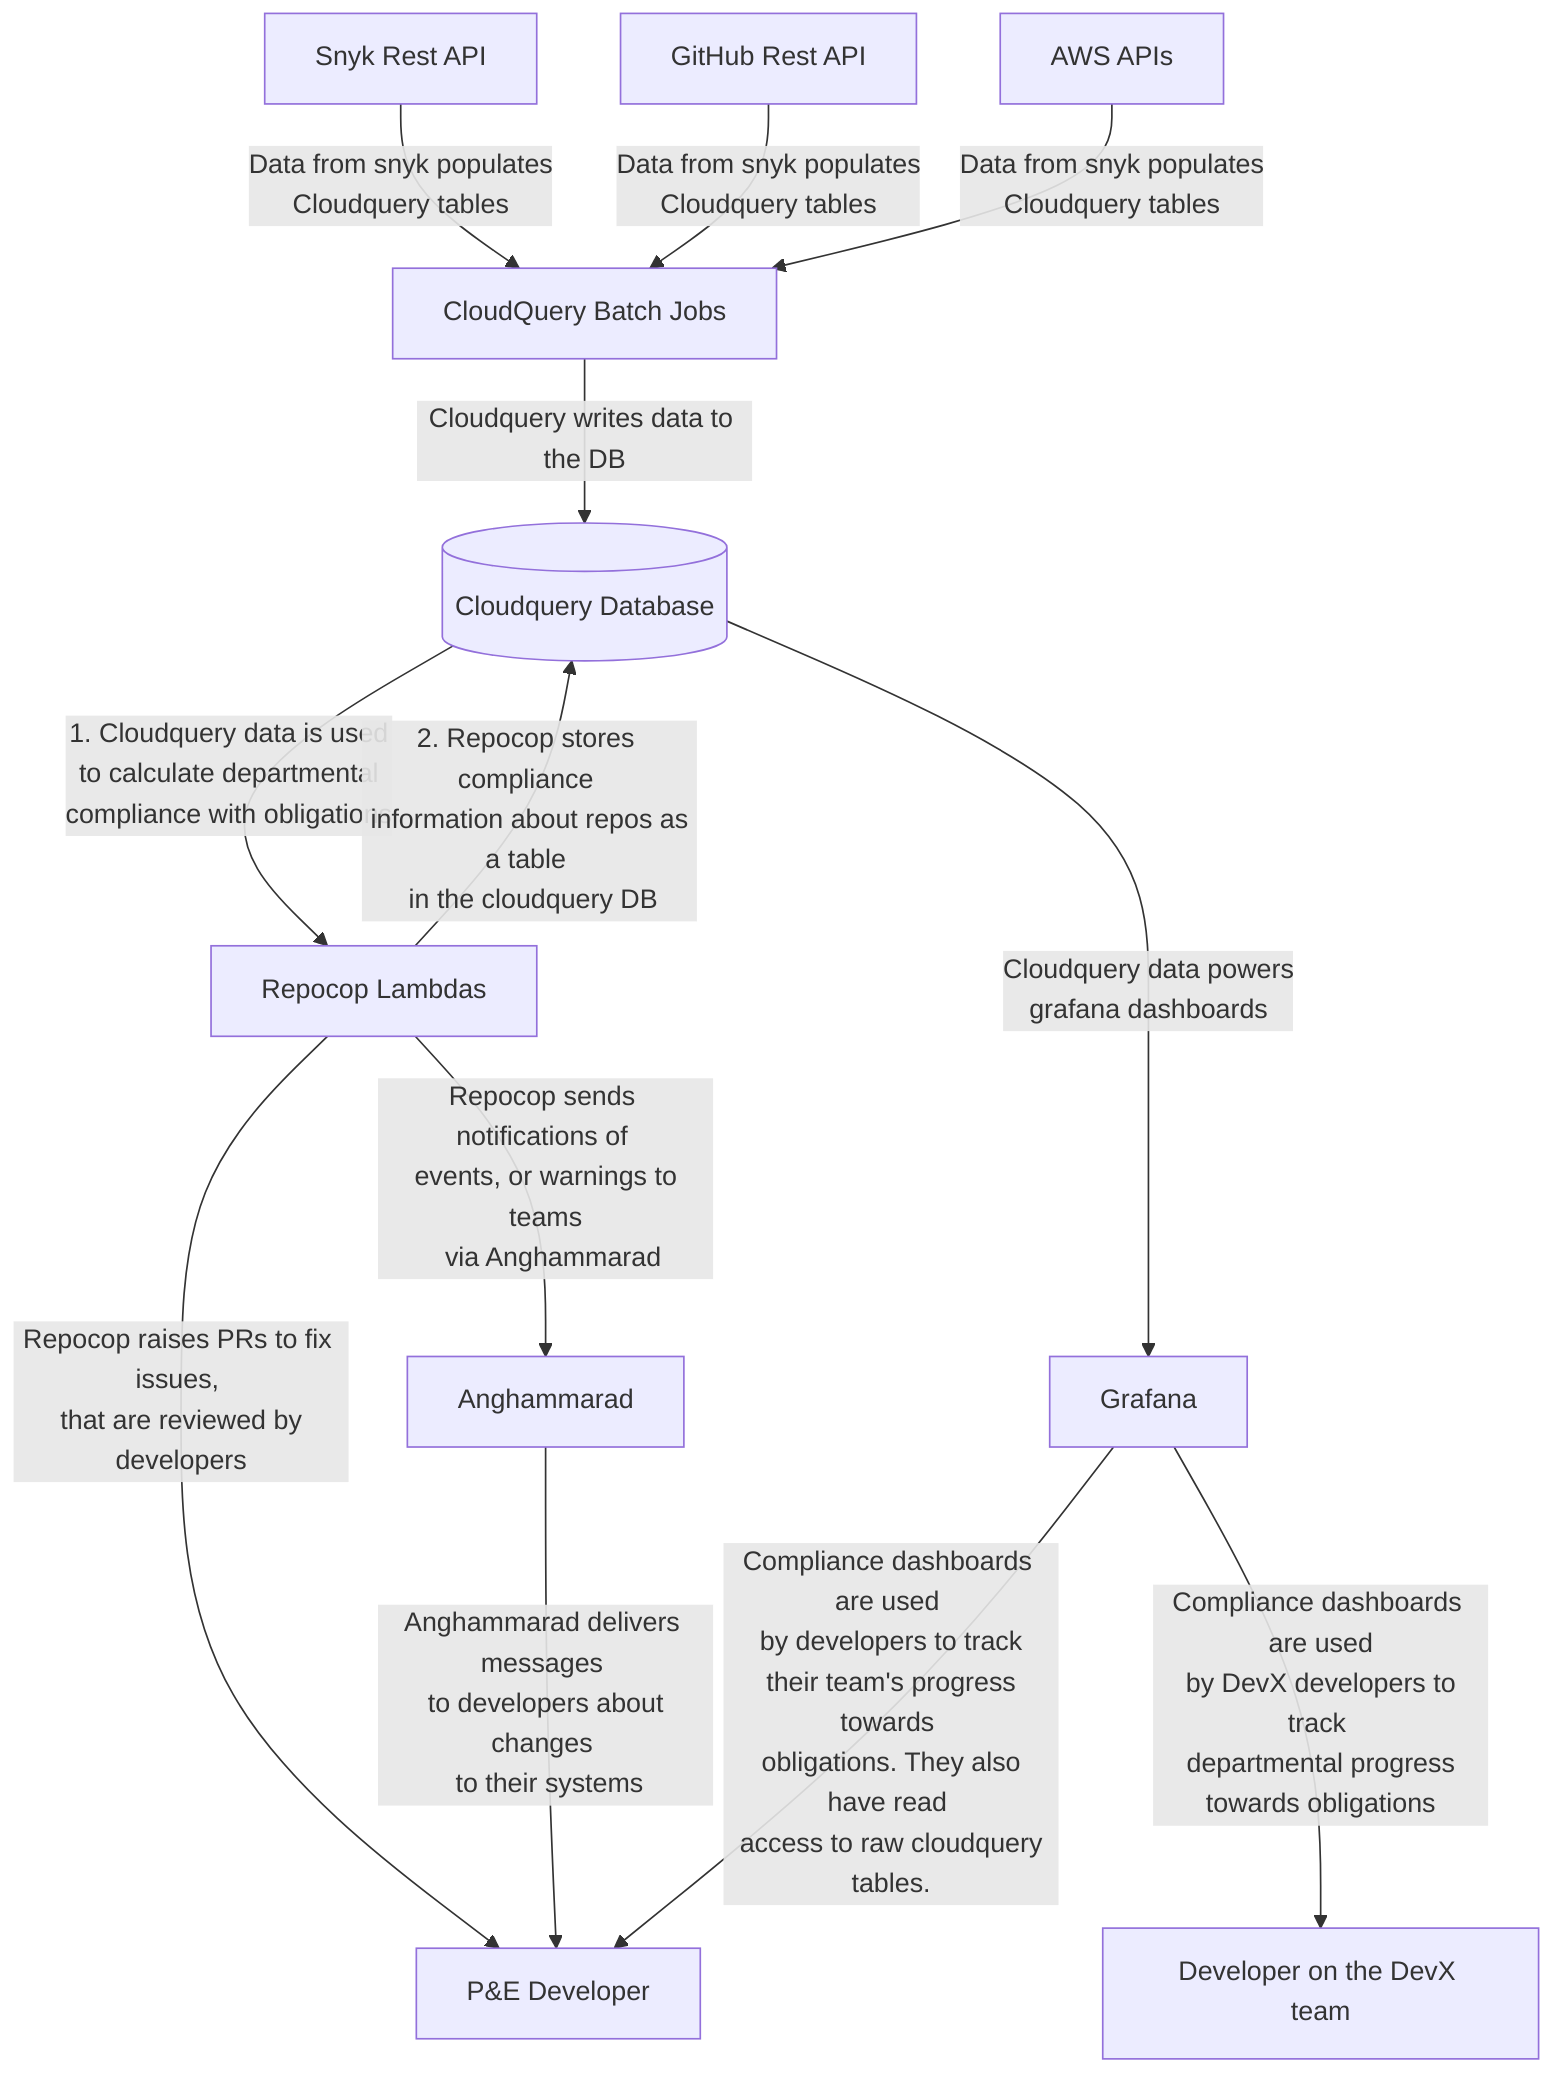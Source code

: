 flowchart TB
    DB[(Cloudquery Database)]
    snyk[Snyk Rest API]
    github[GitHub Rest API]
    cq[CloudQuery Batch Jobs]
    devxDev[Developer on the DevX team]
    dev[P&E Developer]
    repocop[Repocop Lambdas]
    aws[AWS APIs]
    
    snyk --> |Data from snyk populates \nCloudquery tables|cq
    github --> |Data from snyk populates \nCloudquery tables|cq
    aws --> |Data from snyk populates \nCloudquery tables|cq
    cq --> |Cloudquery writes data to the DB|DB
    DB --> |1. Cloudquery data is used \n to calculate departmental \n compliance with obligations|repocop
    repocop --> |2. Repocop stores compliance \n information about repos as a table \n in the cloudquery DB|DB
    repocop --> |Repocop raises PRs to fix issues, \n that are reviewed by developers|dev
    Grafana --> |Compliance dashboards are used\n by DevX developers to track \n departmental progress towards obligations|devxDev
    repocop --> |Repocop sends notifications of \n events, or warnings to teams\n  via Anghammarad|Anghammarad
    Anghammarad --> |Anghammarad delivers messages \n to developers about changes \n to their systems|dev
    DB --> |Cloudquery data powers \n grafana dashboards|Grafana
    Grafana --> |Compliance dashboards are used \n by developers to track \n their team's progress towards \n obligations. They also have read \n access to raw cloudquery tables.|dev
